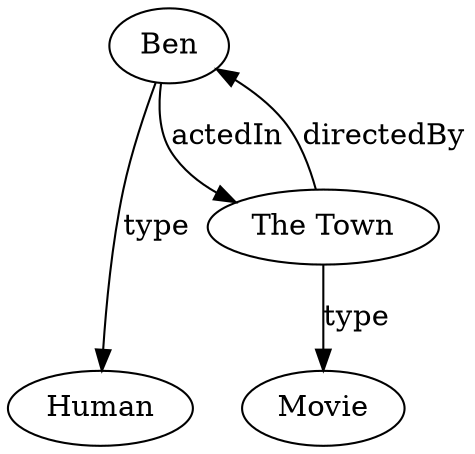 digraph G {
    Ben -> Human [label="type"]
    Ben -> Town [label="actedIn"]
    Town -> Ben [label="directedBy"]
    Town -> Movie [label="type"]

    Town [label="The Town"]

    { rank = same; Human; Movie; }
}
